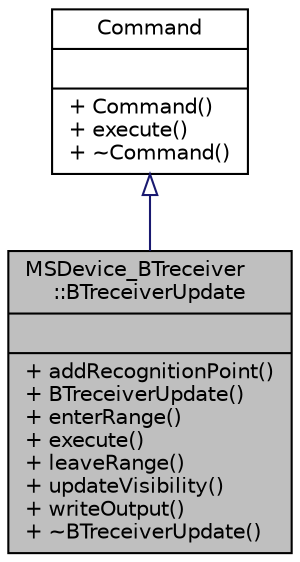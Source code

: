 digraph "MSDevice_BTreceiver::BTreceiverUpdate"
{
  edge [fontname="Helvetica",fontsize="10",labelfontname="Helvetica",labelfontsize="10"];
  node [fontname="Helvetica",fontsize="10",shape=record];
  Node0 [label="{MSDevice_BTreceiver\l::BTreceiverUpdate\n||+ addRecognitionPoint()\l+ BTreceiverUpdate()\l+ enterRange()\l+ execute()\l+ leaveRange()\l+ updateVisibility()\l+ writeOutput()\l+ ~BTreceiverUpdate()\l}",height=0.2,width=0.4,color="black", fillcolor="grey75", style="filled", fontcolor="black"];
  Node1 -> Node0 [dir="back",color="midnightblue",fontsize="10",style="solid",arrowtail="onormal",fontname="Helvetica"];
  Node1 [label="{Command\n||+ Command()\l+ execute()\l+ ~Command()\l}",height=0.2,width=0.4,color="black", fillcolor="white", style="filled",URL="$d5/d6a/class_command.html",tooltip="Base (microsim) event class. "];
}
